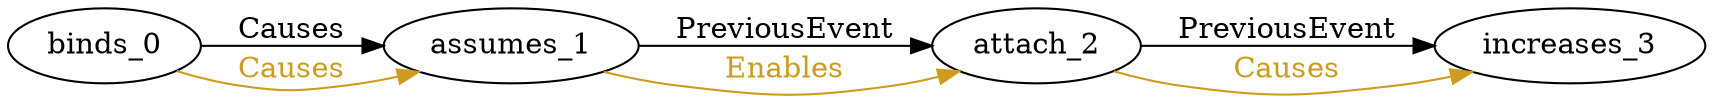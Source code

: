 digraph finite_state_machine { 
	rankdir=LR;
	size="50,50";
node0 [label = "binds_0"]
node1 [label = "assumes_1"]
node2 [label = "attach_2"]
node3 [label = "increases_3"]
node0 -> node1 [ label = "Causes" fontcolor="black"  color = "Black"];
node0 -> node1 [ label = "Causes" fontcolor="goldenrod3"  color = "goldenrod3"];
node1 -> node2 [ label = "PreviousEvent" fontcolor="black"  color = "Black"];
node1 -> node2 [ label = "Enables" fontcolor="goldenrod3"  color = "goldenrod3"];
node2 -> node3 [ label = "PreviousEvent" fontcolor="black"  color = "Black"];
node2 -> node3 [ label = "Causes" fontcolor="goldenrod3"  color = "goldenrod3"];
}